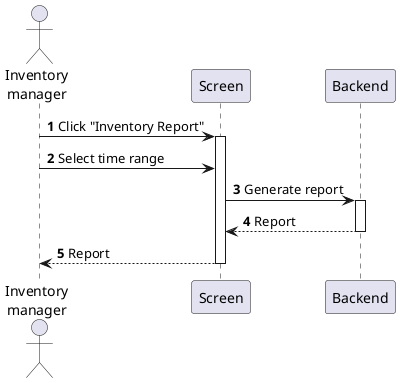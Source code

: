 @startuml inventory-generate-report
autonumber

actor "Inventory\nmanager" as a
participant Screen as f
participant Backend as b

a -> f : Click "Inventory Report"
activate f
a -> f : Select time range
f -> b : Generate report
activate b
return Report
return Report
@enduml